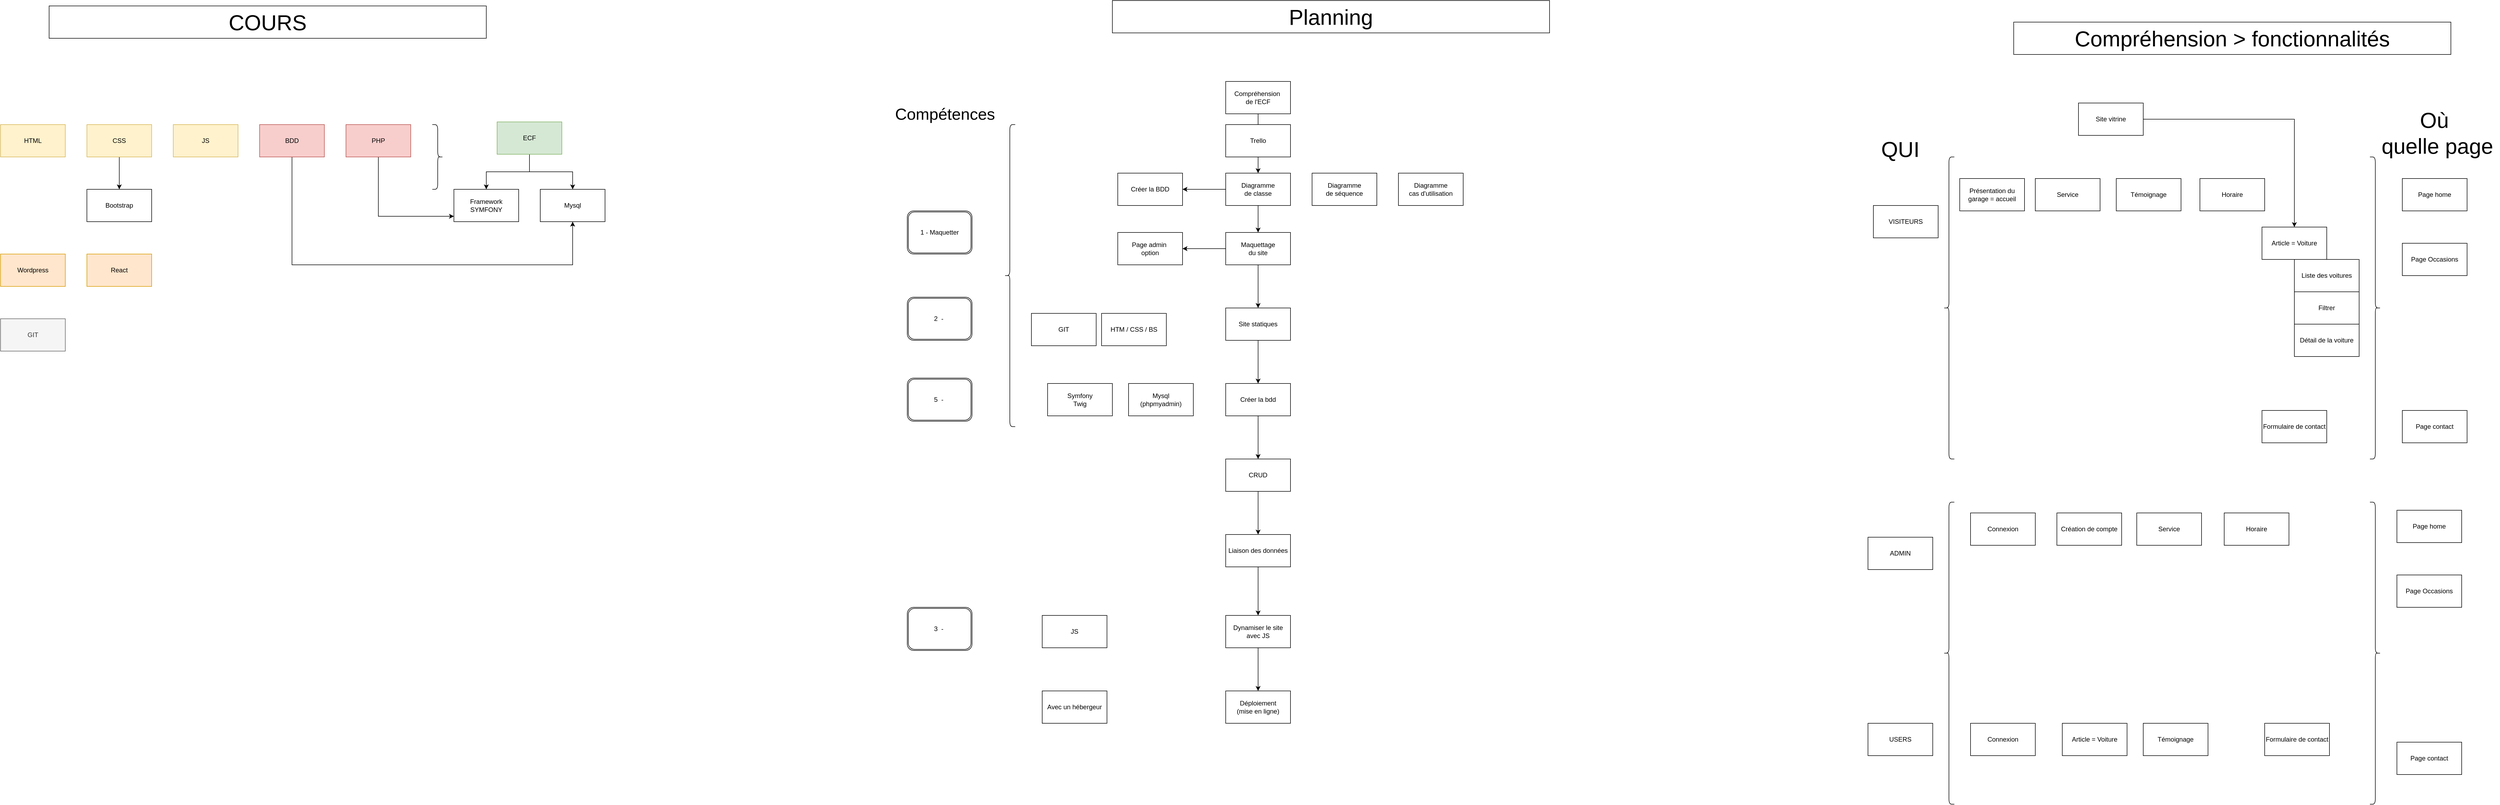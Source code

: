 <mxfile version="21.8.2" type="device">
  <diagram name="Page-1" id="HQbi3ZacV8eIeg5iLVu8">
    <mxGraphModel dx="2440" dy="1541" grid="1" gridSize="10" guides="1" tooltips="1" connect="1" arrows="1" fold="1" page="1" pageScale="1" pageWidth="1654" pageHeight="1169" math="0" shadow="0">
      <root>
        <mxCell id="0" />
        <mxCell id="1" parent="0" />
        <mxCell id="8w-JHZZtDKTPApVOzcfW-96" style="edgeStyle=orthogonalEdgeStyle;rounded=0;orthogonalLoop=1;jettySize=auto;html=1;" parent="1" source="8w-JHZZtDKTPApVOzcfW-1" target="8w-JHZZtDKTPApVOzcfW-14" edge="1">
          <mxGeometry relative="1" as="geometry">
            <mxPoint x="1090" y="400" as="targetPoint" />
          </mxGeometry>
        </mxCell>
        <mxCell id="8w-JHZZtDKTPApVOzcfW-97" style="edgeStyle=orthogonalEdgeStyle;rounded=0;orthogonalLoop=1;jettySize=auto;html=1;" parent="1" source="8w-JHZZtDKTPApVOzcfW-1" target="8w-JHZZtDKTPApVOzcfW-19" edge="1">
          <mxGeometry relative="1" as="geometry" />
        </mxCell>
        <mxCell id="8w-JHZZtDKTPApVOzcfW-1" value="ECF" style="rounded=0;whiteSpace=wrap;html=1;fillColor=#d5e8d4;strokeColor=#82b366;" parent="1" vertex="1">
          <mxGeometry x="960" y="275" width="120" height="60" as="geometry" />
        </mxCell>
        <mxCell id="8w-JHZZtDKTPApVOzcfW-4" value="HTML" style="rounded=0;whiteSpace=wrap;html=1;fillColor=#fff2cc;strokeColor=#d6b656;" parent="1" vertex="1">
          <mxGeometry x="40" y="280" width="120" height="60" as="geometry" />
        </mxCell>
        <mxCell id="8w-JHZZtDKTPApVOzcfW-5" value="Wordpress" style="rounded=0;whiteSpace=wrap;html=1;fillColor=#ffe6cc;strokeColor=#d79b00;" parent="1" vertex="1">
          <mxGeometry x="40" y="520" width="120" height="60" as="geometry" />
        </mxCell>
        <mxCell id="8w-JHZZtDKTPApVOzcfW-6" value="Bootstrap" style="rounded=0;whiteSpace=wrap;html=1;" parent="1" vertex="1">
          <mxGeometry x="200" y="400" width="120" height="60" as="geometry" />
        </mxCell>
        <mxCell id="8w-JHZZtDKTPApVOzcfW-13" style="edgeStyle=orthogonalEdgeStyle;rounded=0;orthogonalLoop=1;jettySize=auto;html=1;" parent="1" source="8w-JHZZtDKTPApVOzcfW-7" target="8w-JHZZtDKTPApVOzcfW-14" edge="1">
          <mxGeometry relative="1" as="geometry">
            <mxPoint x="480" y="620" as="targetPoint" />
            <Array as="points">
              <mxPoint x="740" y="450" />
            </Array>
          </mxGeometry>
        </mxCell>
        <mxCell id="8w-JHZZtDKTPApVOzcfW-7" value="PHP" style="rounded=0;whiteSpace=wrap;html=1;fillColor=#f8cecc;strokeColor=#b85450;" parent="1" vertex="1">
          <mxGeometry x="680" y="280" width="120" height="60" as="geometry" />
        </mxCell>
        <mxCell id="8w-JHZZtDKTPApVOzcfW-94" style="edgeStyle=orthogonalEdgeStyle;rounded=0;orthogonalLoop=1;jettySize=auto;html=1;" parent="1" source="8w-JHZZtDKTPApVOzcfW-8" target="8w-JHZZtDKTPApVOzcfW-6" edge="1">
          <mxGeometry relative="1" as="geometry" />
        </mxCell>
        <mxCell id="8w-JHZZtDKTPApVOzcfW-8" value="CSS" style="rounded=0;whiteSpace=wrap;html=1;fillColor=#fff2cc;strokeColor=#d6b656;" parent="1" vertex="1">
          <mxGeometry x="200" y="280" width="120" height="60" as="geometry" />
        </mxCell>
        <mxCell id="8w-JHZZtDKTPApVOzcfW-9" value="JS" style="rounded=0;whiteSpace=wrap;html=1;fillColor=#fff2cc;strokeColor=#d6b656;" parent="1" vertex="1">
          <mxGeometry x="360" y="280" width="120" height="60" as="geometry" />
        </mxCell>
        <mxCell id="8w-JHZZtDKTPApVOzcfW-14" value="Framework&lt;br&gt;SYMFONY" style="rounded=0;whiteSpace=wrap;html=1;" parent="1" vertex="1">
          <mxGeometry x="880" y="400" width="120" height="60" as="geometry" />
        </mxCell>
        <mxCell id="8w-JHZZtDKTPApVOzcfW-93" style="edgeStyle=orthogonalEdgeStyle;rounded=0;orthogonalLoop=1;jettySize=auto;html=1;" parent="1" source="8w-JHZZtDKTPApVOzcfW-15" target="8w-JHZZtDKTPApVOzcfW-19" edge="1">
          <mxGeometry relative="1" as="geometry">
            <Array as="points">
              <mxPoint x="580" y="540" />
            </Array>
          </mxGeometry>
        </mxCell>
        <mxCell id="8w-JHZZtDKTPApVOzcfW-15" value="BDD" style="rounded=0;whiteSpace=wrap;html=1;strokeColor=#b85450;fillColor=#f8cecc;" parent="1" vertex="1">
          <mxGeometry x="520" y="280" width="120" height="60" as="geometry" />
        </mxCell>
        <mxCell id="8w-JHZZtDKTPApVOzcfW-16" value="React" style="rounded=0;whiteSpace=wrap;html=1;fillColor=#ffe6cc;strokeColor=#d79b00;" parent="1" vertex="1">
          <mxGeometry x="200" y="520" width="120" height="60" as="geometry" />
        </mxCell>
        <mxCell id="8w-JHZZtDKTPApVOzcfW-19" value="Mysql" style="rounded=0;whiteSpace=wrap;html=1;" parent="1" vertex="1">
          <mxGeometry x="1040" y="400" width="120" height="60" as="geometry" />
        </mxCell>
        <mxCell id="8w-JHZZtDKTPApVOzcfW-20" value="&lt;font style=&quot;font-size: 40px;&quot;&gt;Planning&lt;/font&gt;" style="rounded=0;whiteSpace=wrap;html=1;" parent="1" vertex="1">
          <mxGeometry x="2100" y="50" width="810" height="60" as="geometry" />
        </mxCell>
        <mxCell id="8w-JHZZtDKTPApVOzcfW-98" value="" style="edgeStyle=orthogonalEdgeStyle;rounded=0;orthogonalLoop=1;jettySize=auto;html=1;" parent="1" source="8w-JHZZtDKTPApVOzcfW-21" target="8w-JHZZtDKTPApVOzcfW-23" edge="1">
          <mxGeometry relative="1" as="geometry" />
        </mxCell>
        <mxCell id="8w-JHZZtDKTPApVOzcfW-21" value="Compréhension&amp;nbsp;&lt;br&gt;de l&#39;ECF" style="rounded=0;whiteSpace=wrap;html=1;" parent="1" vertex="1">
          <mxGeometry x="2310" y="200" width="120" height="60" as="geometry" />
        </mxCell>
        <mxCell id="8w-JHZZtDKTPApVOzcfW-22" value="Trello" style="rounded=0;whiteSpace=wrap;html=1;" parent="1" vertex="1">
          <mxGeometry x="2310" y="280" width="120" height="60" as="geometry" />
        </mxCell>
        <mxCell id="8w-JHZZtDKTPApVOzcfW-28" value="" style="edgeStyle=orthogonalEdgeStyle;rounded=0;orthogonalLoop=1;jettySize=auto;html=1;" parent="1" source="8w-JHZZtDKTPApVOzcfW-23" target="8w-JHZZtDKTPApVOzcfW-27" edge="1">
          <mxGeometry relative="1" as="geometry" />
        </mxCell>
        <mxCell id="8w-JHZZtDKTPApVOzcfW-99" value="" style="edgeStyle=orthogonalEdgeStyle;rounded=0;orthogonalLoop=1;jettySize=auto;html=1;" parent="1" source="8w-JHZZtDKTPApVOzcfW-23" target="8w-JHZZtDKTPApVOzcfW-29" edge="1">
          <mxGeometry relative="1" as="geometry" />
        </mxCell>
        <mxCell id="8w-JHZZtDKTPApVOzcfW-23" value="Diagramme&lt;br&gt;de classe" style="rounded=0;whiteSpace=wrap;html=1;" parent="1" vertex="1">
          <mxGeometry x="2310" y="370" width="120" height="60" as="geometry" />
        </mxCell>
        <mxCell id="8w-JHZZtDKTPApVOzcfW-24" value="GIT" style="rounded=0;whiteSpace=wrap;html=1;fillColor=#f5f5f5;fontColor=#333333;strokeColor=#666666;" parent="1" vertex="1">
          <mxGeometry x="40" y="640" width="120" height="60" as="geometry" />
        </mxCell>
        <mxCell id="8w-JHZZtDKTPApVOzcfW-25" value="Diagramme&lt;br&gt;de séquence" style="rounded=0;whiteSpace=wrap;html=1;" parent="1" vertex="1">
          <mxGeometry x="2470" y="370" width="120" height="60" as="geometry" />
        </mxCell>
        <mxCell id="8w-JHZZtDKTPApVOzcfW-26" value="Diagramme&lt;br&gt;cas d&#39;utilisation" style="rounded=0;whiteSpace=wrap;html=1;" parent="1" vertex="1">
          <mxGeometry x="2630" y="370" width="120" height="60" as="geometry" />
        </mxCell>
        <mxCell id="8w-JHZZtDKTPApVOzcfW-27" value="Créer la BDD" style="whiteSpace=wrap;html=1;rounded=0;" parent="1" vertex="1">
          <mxGeometry x="2110" y="370" width="120" height="60" as="geometry" />
        </mxCell>
        <mxCell id="8w-JHZZtDKTPApVOzcfW-32" value="" style="edgeStyle=orthogonalEdgeStyle;rounded=0;orthogonalLoop=1;jettySize=auto;html=1;" parent="1" source="8w-JHZZtDKTPApVOzcfW-29" target="8w-JHZZtDKTPApVOzcfW-31" edge="1">
          <mxGeometry relative="1" as="geometry" />
        </mxCell>
        <mxCell id="8w-JHZZtDKTPApVOzcfW-34" value="" style="edgeStyle=orthogonalEdgeStyle;rounded=0;orthogonalLoop=1;jettySize=auto;html=1;" parent="1" source="8w-JHZZtDKTPApVOzcfW-29" target="8w-JHZZtDKTPApVOzcfW-33" edge="1">
          <mxGeometry relative="1" as="geometry" />
        </mxCell>
        <mxCell id="8w-JHZZtDKTPApVOzcfW-29" value="Maquettage&lt;br&gt;du site" style="rounded=0;whiteSpace=wrap;html=1;" parent="1" vertex="1">
          <mxGeometry x="2310" y="480" width="120" height="60" as="geometry" />
        </mxCell>
        <mxCell id="8w-JHZZtDKTPApVOzcfW-31" value="Page admin&amp;nbsp;&lt;br&gt;option" style="whiteSpace=wrap;html=1;rounded=0;" parent="1" vertex="1">
          <mxGeometry x="2110" y="480" width="120" height="60" as="geometry" />
        </mxCell>
        <mxCell id="8w-JHZZtDKTPApVOzcfW-36" value="" style="edgeStyle=orthogonalEdgeStyle;rounded=0;orthogonalLoop=1;jettySize=auto;html=1;" parent="1" source="8w-JHZZtDKTPApVOzcfW-33" target="8w-JHZZtDKTPApVOzcfW-35" edge="1">
          <mxGeometry relative="1" as="geometry" />
        </mxCell>
        <mxCell id="8w-JHZZtDKTPApVOzcfW-33" value="Site statiques" style="rounded=0;whiteSpace=wrap;html=1;" parent="1" vertex="1">
          <mxGeometry x="2310" y="620" width="120" height="60" as="geometry" />
        </mxCell>
        <mxCell id="8w-JHZZtDKTPApVOzcfW-41" value="" style="edgeStyle=orthogonalEdgeStyle;rounded=0;orthogonalLoop=1;jettySize=auto;html=1;" parent="1" source="8w-JHZZtDKTPApVOzcfW-35" target="8w-JHZZtDKTPApVOzcfW-40" edge="1">
          <mxGeometry relative="1" as="geometry" />
        </mxCell>
        <mxCell id="8w-JHZZtDKTPApVOzcfW-35" value="Créer la bdd" style="rounded=0;whiteSpace=wrap;html=1;" parent="1" vertex="1">
          <mxGeometry x="2310" y="760" width="120" height="60" as="geometry" />
        </mxCell>
        <mxCell id="8w-JHZZtDKTPApVOzcfW-37" value="Symfony&lt;br&gt;Twig" style="rounded=0;whiteSpace=wrap;html=1;" parent="1" vertex="1">
          <mxGeometry x="1980" y="760" width="120" height="60" as="geometry" />
        </mxCell>
        <mxCell id="8w-JHZZtDKTPApVOzcfW-39" value="HTM / CSS / BS" style="rounded=0;whiteSpace=wrap;html=1;" parent="1" vertex="1">
          <mxGeometry x="2080" y="630" width="120" height="60" as="geometry" />
        </mxCell>
        <mxCell id="8w-JHZZtDKTPApVOzcfW-43" value="" style="edgeStyle=orthogonalEdgeStyle;rounded=0;orthogonalLoop=1;jettySize=auto;html=1;" parent="1" source="8w-JHZZtDKTPApVOzcfW-40" target="8w-JHZZtDKTPApVOzcfW-42" edge="1">
          <mxGeometry relative="1" as="geometry" />
        </mxCell>
        <mxCell id="8w-JHZZtDKTPApVOzcfW-40" value="CRUD" style="rounded=0;whiteSpace=wrap;html=1;" parent="1" vertex="1">
          <mxGeometry x="2310" y="900" width="120" height="60" as="geometry" />
        </mxCell>
        <mxCell id="8w-JHZZtDKTPApVOzcfW-45" value="" style="edgeStyle=orthogonalEdgeStyle;rounded=0;orthogonalLoop=1;jettySize=auto;html=1;" parent="1" source="8w-JHZZtDKTPApVOzcfW-42" target="8w-JHZZtDKTPApVOzcfW-44" edge="1">
          <mxGeometry relative="1" as="geometry" />
        </mxCell>
        <mxCell id="8w-JHZZtDKTPApVOzcfW-42" value="Liaison des données" style="rounded=0;whiteSpace=wrap;html=1;" parent="1" vertex="1">
          <mxGeometry x="2310" y="1040" width="120" height="60" as="geometry" />
        </mxCell>
        <mxCell id="8w-JHZZtDKTPApVOzcfW-48" value="" style="edgeStyle=orthogonalEdgeStyle;rounded=0;orthogonalLoop=1;jettySize=auto;html=1;" parent="1" source="8w-JHZZtDKTPApVOzcfW-44" target="8w-JHZZtDKTPApVOzcfW-47" edge="1">
          <mxGeometry relative="1" as="geometry" />
        </mxCell>
        <mxCell id="8w-JHZZtDKTPApVOzcfW-44" value="Dynamiser le site avec JS" style="rounded=0;whiteSpace=wrap;html=1;" parent="1" vertex="1">
          <mxGeometry x="2310" y="1190" width="120" height="60" as="geometry" />
        </mxCell>
        <mxCell id="8w-JHZZtDKTPApVOzcfW-46" value="JS" style="rounded=0;whiteSpace=wrap;html=1;" parent="1" vertex="1">
          <mxGeometry x="1970" y="1190" width="120" height="60" as="geometry" />
        </mxCell>
        <mxCell id="8w-JHZZtDKTPApVOzcfW-47" value="Déploiement&lt;br&gt;(mise en ligne)" style="rounded=0;whiteSpace=wrap;html=1;" parent="1" vertex="1">
          <mxGeometry x="2310" y="1330" width="120" height="60" as="geometry" />
        </mxCell>
        <mxCell id="8w-JHZZtDKTPApVOzcfW-49" value="Avec un hébergeur" style="rounded=0;whiteSpace=wrap;html=1;" parent="1" vertex="1">
          <mxGeometry x="1970" y="1330" width="120" height="60" as="geometry" />
        </mxCell>
        <mxCell id="8w-JHZZtDKTPApVOzcfW-50" value="GIT" style="rounded=0;whiteSpace=wrap;html=1;" parent="1" vertex="1">
          <mxGeometry x="1950" y="630" width="120" height="60" as="geometry" />
        </mxCell>
        <mxCell id="8w-JHZZtDKTPApVOzcfW-51" value="Mysql&lt;br&gt;(phpmyadmin)" style="rounded=0;whiteSpace=wrap;html=1;" parent="1" vertex="1">
          <mxGeometry x="2130" y="760" width="120" height="60" as="geometry" />
        </mxCell>
        <mxCell id="8w-JHZZtDKTPApVOzcfW-52" value="&lt;font style=&quot;font-size: 40px;&quot;&gt;Compréhension &amp;gt; fonctionnalités&lt;/font&gt;" style="rounded=0;whiteSpace=wrap;html=1;" parent="1" vertex="1">
          <mxGeometry x="3770" y="90" width="810" height="60" as="geometry" />
        </mxCell>
        <mxCell id="8w-JHZZtDKTPApVOzcfW-55" value="" style="edgeStyle=orthogonalEdgeStyle;rounded=0;orthogonalLoop=1;jettySize=auto;html=1;" parent="1" source="8w-JHZZtDKTPApVOzcfW-53" target="8w-JHZZtDKTPApVOzcfW-54" edge="1">
          <mxGeometry relative="1" as="geometry" />
        </mxCell>
        <mxCell id="8w-JHZZtDKTPApVOzcfW-53" value="Site vitrine" style="rounded=0;whiteSpace=wrap;html=1;" parent="1" vertex="1">
          <mxGeometry x="3890" y="240" width="120" height="60" as="geometry" />
        </mxCell>
        <mxCell id="8w-JHZZtDKTPApVOzcfW-54" value="Article = Voiture" style="rounded=0;whiteSpace=wrap;html=1;" parent="1" vertex="1">
          <mxGeometry x="4230" y="470" width="120" height="60" as="geometry" />
        </mxCell>
        <mxCell id="8w-JHZZtDKTPApVOzcfW-56" value="Horaire" style="rounded=0;whiteSpace=wrap;html=1;" parent="1" vertex="1">
          <mxGeometry x="4115" y="380" width="120" height="60" as="geometry" />
        </mxCell>
        <mxCell id="8w-JHZZtDKTPApVOzcfW-57" value="Service" style="rounded=0;whiteSpace=wrap;html=1;" parent="1" vertex="1">
          <mxGeometry x="3810" y="380" width="120" height="60" as="geometry" />
        </mxCell>
        <mxCell id="8w-JHZZtDKTPApVOzcfW-58" value="Formulaire de contact" style="rounded=0;whiteSpace=wrap;html=1;" parent="1" vertex="1">
          <mxGeometry x="4230" y="810" width="120" height="60" as="geometry" />
        </mxCell>
        <mxCell id="8w-JHZZtDKTPApVOzcfW-59" value="Témoignage" style="rounded=0;whiteSpace=wrap;html=1;" parent="1" vertex="1">
          <mxGeometry x="3960" y="380" width="120" height="60" as="geometry" />
        </mxCell>
        <mxCell id="8w-JHZZtDKTPApVOzcfW-60" value="VISITEURS" style="rounded=0;whiteSpace=wrap;html=1;" parent="1" vertex="1">
          <mxGeometry x="3510" y="430" width="120" height="60" as="geometry" />
        </mxCell>
        <mxCell id="8w-JHZZtDKTPApVOzcfW-61" value="" style="shape=curlyBracket;whiteSpace=wrap;html=1;rounded=1;labelPosition=left;verticalLabelPosition=middle;align=right;verticalAlign=middle;" parent="1" vertex="1">
          <mxGeometry x="3640" y="340" width="20" height="560" as="geometry" />
        </mxCell>
        <mxCell id="8w-JHZZtDKTPApVOzcfW-62" value="Présentation du garage = accueil" style="rounded=0;whiteSpace=wrap;html=1;" parent="1" vertex="1">
          <mxGeometry x="3670" y="380" width="120" height="60" as="geometry" />
        </mxCell>
        <mxCell id="8w-JHZZtDKTPApVOzcfW-65" value="" style="shape=curlyBracket;whiteSpace=wrap;html=1;rounded=1;flipH=1;labelPosition=right;verticalLabelPosition=middle;align=left;verticalAlign=middle;" parent="1" vertex="1">
          <mxGeometry x="4430" y="340" width="20" height="560" as="geometry" />
        </mxCell>
        <mxCell id="8w-JHZZtDKTPApVOzcfW-66" value="Page home" style="rounded=0;whiteSpace=wrap;html=1;" parent="1" vertex="1">
          <mxGeometry x="4490" y="380" width="120" height="60" as="geometry" />
        </mxCell>
        <mxCell id="8w-JHZZtDKTPApVOzcfW-67" value="&lt;font style=&quot;font-size: 40px;&quot;&gt;QUI&lt;/font&gt;" style="text;strokeColor=none;align=center;fillColor=none;html=1;verticalAlign=middle;whiteSpace=wrap;rounded=0;" parent="1" vertex="1">
          <mxGeometry x="3530" y="310" width="60" height="30" as="geometry" />
        </mxCell>
        <mxCell id="8w-JHZZtDKTPApVOzcfW-68" value="&lt;font style=&quot;font-size: 40px;&quot;&gt;Où&amp;nbsp;&lt;br&gt;quelle page&lt;br&gt;&lt;/font&gt;" style="text;strokeColor=none;align=center;fillColor=none;html=1;verticalAlign=middle;whiteSpace=wrap;rounded=0;" parent="1" vertex="1">
          <mxGeometry x="4440" y="280" width="230" height="30" as="geometry" />
        </mxCell>
        <mxCell id="8w-JHZZtDKTPApVOzcfW-69" value="Page Occasions" style="rounded=0;whiteSpace=wrap;html=1;" parent="1" vertex="1">
          <mxGeometry x="4490" y="500" width="120" height="60" as="geometry" />
        </mxCell>
        <mxCell id="8w-JHZZtDKTPApVOzcfW-70" value="Page contact" style="rounded=0;whiteSpace=wrap;html=1;" parent="1" vertex="1">
          <mxGeometry x="4490" y="810" width="120" height="60" as="geometry" />
        </mxCell>
        <mxCell id="8w-JHZZtDKTPApVOzcfW-71" value="Liste des voitures" style="rounded=0;whiteSpace=wrap;html=1;" parent="1" vertex="1">
          <mxGeometry x="4290" y="530" width="120" height="60" as="geometry" />
        </mxCell>
        <mxCell id="8w-JHZZtDKTPApVOzcfW-72" value="Filtrer" style="rounded=0;whiteSpace=wrap;html=1;" parent="1" vertex="1">
          <mxGeometry x="4290" y="590" width="120" height="60" as="geometry" />
        </mxCell>
        <mxCell id="8w-JHZZtDKTPApVOzcfW-73" value="Détail de la voiture" style="rounded=0;whiteSpace=wrap;html=1;" parent="1" vertex="1">
          <mxGeometry x="4290" y="650" width="120" height="60" as="geometry" />
        </mxCell>
        <mxCell id="8w-JHZZtDKTPApVOzcfW-74" value="Article = Voiture" style="rounded=0;whiteSpace=wrap;html=1;" parent="1" vertex="1">
          <mxGeometry x="3860" y="1390" width="120" height="60" as="geometry" />
        </mxCell>
        <mxCell id="8w-JHZZtDKTPApVOzcfW-75" value="Horaire" style="rounded=0;whiteSpace=wrap;html=1;" parent="1" vertex="1">
          <mxGeometry x="4160" y="1000" width="120" height="60" as="geometry" />
        </mxCell>
        <mxCell id="8w-JHZZtDKTPApVOzcfW-76" value="Service" style="rounded=0;whiteSpace=wrap;html=1;" parent="1" vertex="1">
          <mxGeometry x="3998" y="1000" width="120" height="60" as="geometry" />
        </mxCell>
        <mxCell id="8w-JHZZtDKTPApVOzcfW-77" value="Formulaire de contact" style="rounded=0;whiteSpace=wrap;html=1;" parent="1" vertex="1">
          <mxGeometry x="4235" y="1390" width="120" height="60" as="geometry" />
        </mxCell>
        <mxCell id="8w-JHZZtDKTPApVOzcfW-78" value="Témoignage" style="rounded=0;whiteSpace=wrap;html=1;" parent="1" vertex="1">
          <mxGeometry x="4010" y="1390" width="120" height="60" as="geometry" />
        </mxCell>
        <mxCell id="8w-JHZZtDKTPApVOzcfW-79" value="ADMIN" style="rounded=0;whiteSpace=wrap;html=1;" parent="1" vertex="1">
          <mxGeometry x="3500" y="1045" width="120" height="60" as="geometry" />
        </mxCell>
        <mxCell id="8w-JHZZtDKTPApVOzcfW-80" value="Connexion" style="rounded=0;whiteSpace=wrap;html=1;" parent="1" vertex="1">
          <mxGeometry x="3690" y="1000" width="120" height="60" as="geometry" />
        </mxCell>
        <mxCell id="8w-JHZZtDKTPApVOzcfW-81" value="Page home" style="rounded=0;whiteSpace=wrap;html=1;" parent="1" vertex="1">
          <mxGeometry x="4480" y="995" width="120" height="60" as="geometry" />
        </mxCell>
        <mxCell id="8w-JHZZtDKTPApVOzcfW-82" value="Page Occasions" style="rounded=0;whiteSpace=wrap;html=1;" parent="1" vertex="1">
          <mxGeometry x="4480" y="1115" width="120" height="60" as="geometry" />
        </mxCell>
        <mxCell id="8w-JHZZtDKTPApVOzcfW-83" value="Page contact" style="rounded=0;whiteSpace=wrap;html=1;" parent="1" vertex="1">
          <mxGeometry x="4480" y="1425" width="120" height="60" as="geometry" />
        </mxCell>
        <mxCell id="8w-JHZZtDKTPApVOzcfW-87" value="" style="shape=curlyBracket;whiteSpace=wrap;html=1;rounded=1;labelPosition=left;verticalLabelPosition=middle;align=right;verticalAlign=middle;" parent="1" vertex="1">
          <mxGeometry x="3640" y="980" width="20" height="560" as="geometry" />
        </mxCell>
        <mxCell id="8w-JHZZtDKTPApVOzcfW-88" value="" style="shape=curlyBracket;whiteSpace=wrap;html=1;rounded=1;flipH=1;labelPosition=right;verticalLabelPosition=middle;align=left;verticalAlign=middle;" parent="1" vertex="1">
          <mxGeometry x="4430" y="980" width="20" height="560" as="geometry" />
        </mxCell>
        <mxCell id="8w-JHZZtDKTPApVOzcfW-89" value="USERS" style="rounded=0;whiteSpace=wrap;html=1;" parent="1" vertex="1">
          <mxGeometry x="3500" y="1390" width="120" height="60" as="geometry" />
        </mxCell>
        <mxCell id="8w-JHZZtDKTPApVOzcfW-90" value="Création de compte" style="rounded=0;whiteSpace=wrap;html=1;" parent="1" vertex="1">
          <mxGeometry x="3850" y="1000" width="120" height="60" as="geometry" />
        </mxCell>
        <mxCell id="8w-JHZZtDKTPApVOzcfW-91" value="Connexion" style="rounded=0;whiteSpace=wrap;html=1;" parent="1" vertex="1">
          <mxGeometry x="3690" y="1390" width="120" height="60" as="geometry" />
        </mxCell>
        <mxCell id="8w-JHZZtDKTPApVOzcfW-92" value="&lt;font style=&quot;&quot;&gt;&lt;font style=&quot;font-size: 40px;&quot;&gt;COURS&lt;/font&gt;&lt;br&gt;&lt;/font&gt;" style="rounded=0;whiteSpace=wrap;html=1;" parent="1" vertex="1">
          <mxGeometry x="130" y="60" width="810" height="60" as="geometry" />
        </mxCell>
        <mxCell id="8w-JHZZtDKTPApVOzcfW-95" value="" style="shape=curlyBracket;whiteSpace=wrap;html=1;rounded=1;flipH=1;labelPosition=right;verticalLabelPosition=middle;align=left;verticalAlign=middle;" parent="1" vertex="1">
          <mxGeometry x="840" y="280" width="20" height="120" as="geometry" />
        </mxCell>
        <mxCell id="8w-JHZZtDKTPApVOzcfW-100" value="" style="shape=curlyBracket;whiteSpace=wrap;html=1;rounded=1;labelPosition=left;verticalLabelPosition=middle;align=right;verticalAlign=middle;" parent="1" vertex="1">
          <mxGeometry x="1900" y="280" width="20" height="560" as="geometry" />
        </mxCell>
        <mxCell id="8w-JHZZtDKTPApVOzcfW-102" value="1 - Maquetter" style="shape=ext;double=1;rounded=1;whiteSpace=wrap;html=1;" parent="1" vertex="1">
          <mxGeometry x="1720" y="440" width="120" height="80" as="geometry" />
        </mxCell>
        <mxCell id="8w-JHZZtDKTPApVOzcfW-103" value="&lt;font style=&quot;font-size: 30px;&quot;&gt;Compétences&lt;/font&gt;" style="text;strokeColor=none;align=center;fillColor=none;html=1;verticalAlign=middle;whiteSpace=wrap;rounded=0;" parent="1" vertex="1">
          <mxGeometry x="1760" y="245" width="60" height="30" as="geometry" />
        </mxCell>
        <mxCell id="8w-JHZZtDKTPApVOzcfW-104" value="2&amp;nbsp; -&amp;nbsp;" style="shape=ext;double=1;rounded=1;whiteSpace=wrap;html=1;" parent="1" vertex="1">
          <mxGeometry x="1720" y="600" width="120" height="80" as="geometry" />
        </mxCell>
        <mxCell id="vNtI_-nZQP0ANpb-qeg6-1" value="5&amp;nbsp; -&amp;nbsp;" style="shape=ext;double=1;rounded=1;whiteSpace=wrap;html=1;" vertex="1" parent="1">
          <mxGeometry x="1720" y="750" width="120" height="80" as="geometry" />
        </mxCell>
        <mxCell id="vNtI_-nZQP0ANpb-qeg6-2" value="3&amp;nbsp; -&amp;nbsp;" style="shape=ext;double=1;rounded=1;whiteSpace=wrap;html=1;" vertex="1" parent="1">
          <mxGeometry x="1720" y="1175" width="120" height="80" as="geometry" />
        </mxCell>
      </root>
    </mxGraphModel>
  </diagram>
</mxfile>
